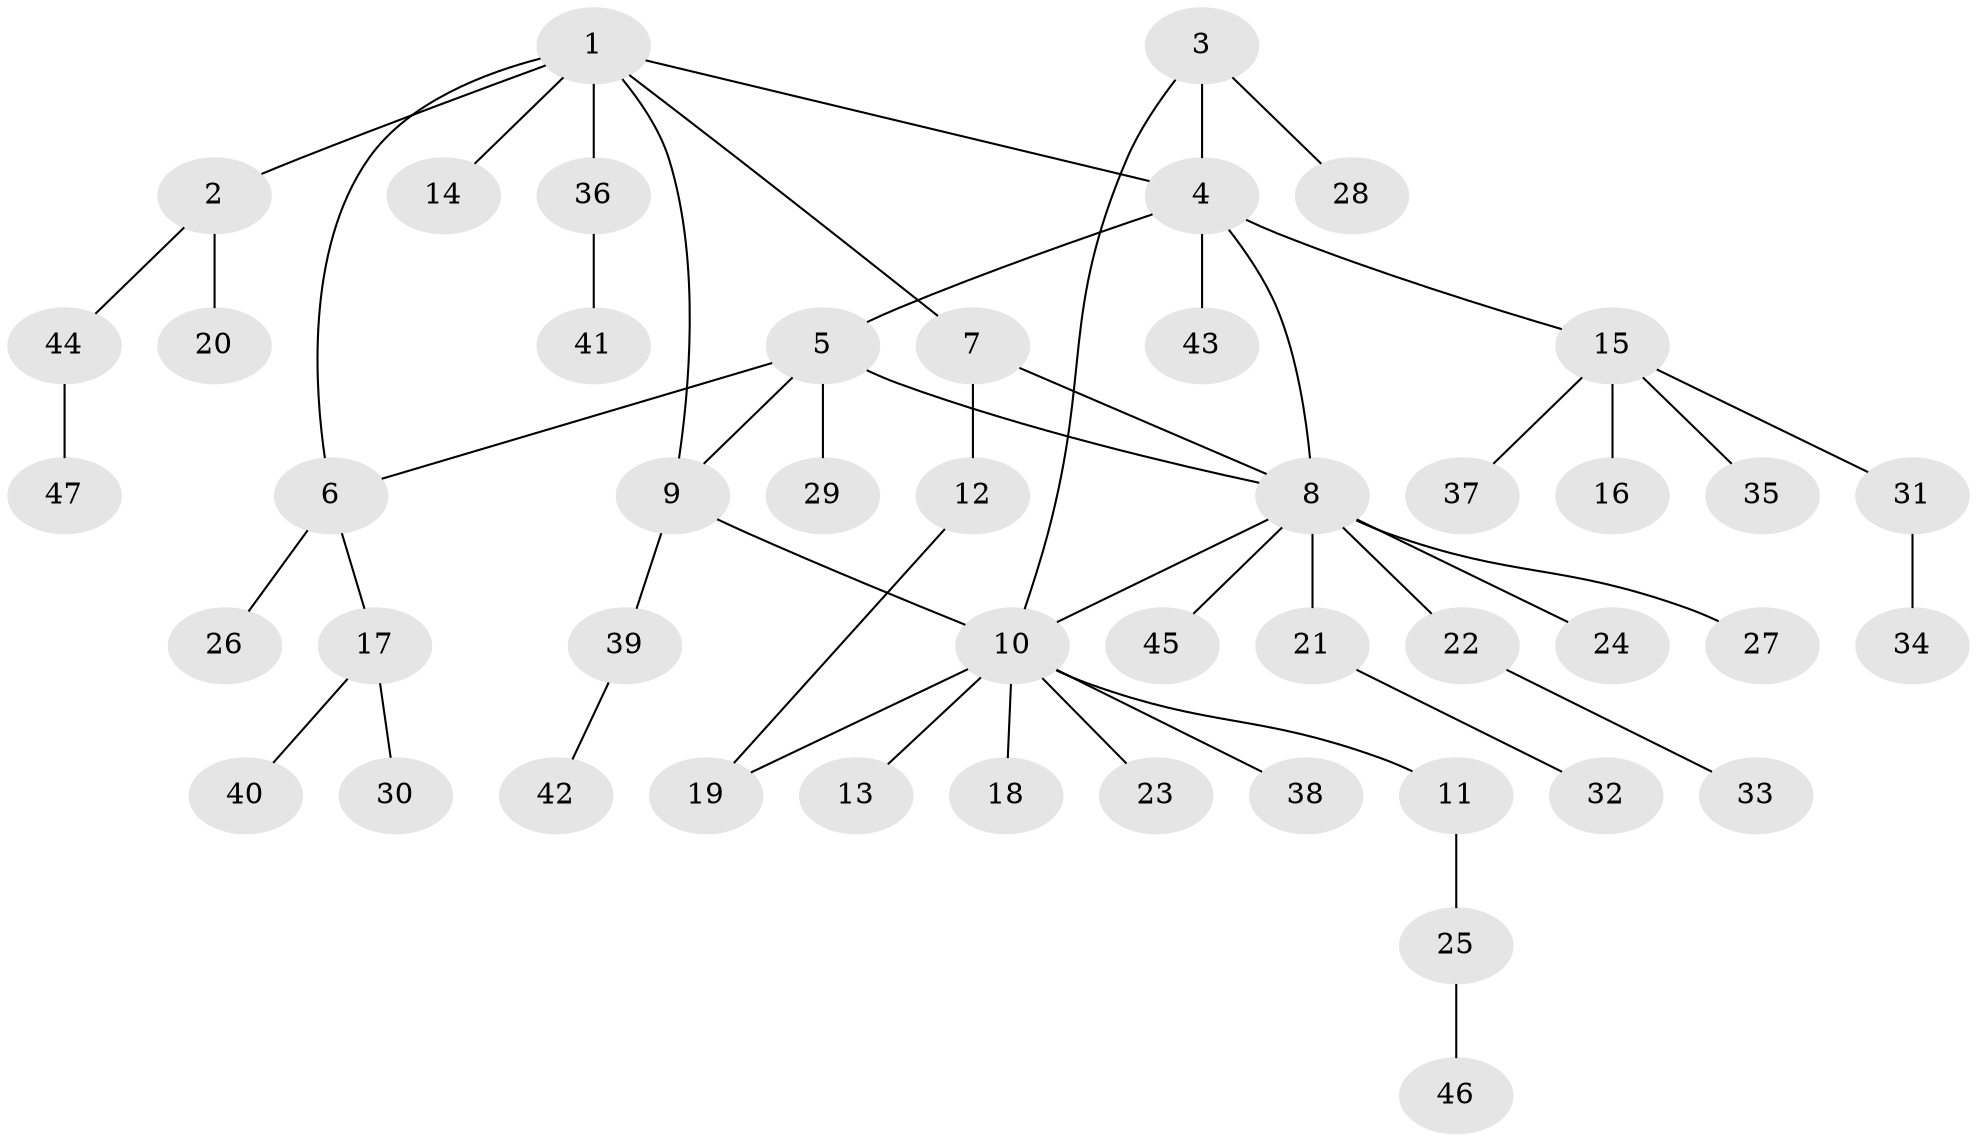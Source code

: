 // coarse degree distribution, {7: 0.03571428571428571, 3: 0.10714285714285714, 5: 0.03571428571428571, 9: 0.03571428571428571, 10: 0.03571428571428571, 1: 0.6428571428571429, 2: 0.10714285714285714}
// Generated by graph-tools (version 1.1) at 2025/19/03/04/25 18:19:47]
// undirected, 47 vertices, 53 edges
graph export_dot {
graph [start="1"]
  node [color=gray90,style=filled];
  1;
  2;
  3;
  4;
  5;
  6;
  7;
  8;
  9;
  10;
  11;
  12;
  13;
  14;
  15;
  16;
  17;
  18;
  19;
  20;
  21;
  22;
  23;
  24;
  25;
  26;
  27;
  28;
  29;
  30;
  31;
  32;
  33;
  34;
  35;
  36;
  37;
  38;
  39;
  40;
  41;
  42;
  43;
  44;
  45;
  46;
  47;
  1 -- 2;
  1 -- 4;
  1 -- 6;
  1 -- 7;
  1 -- 9;
  1 -- 14;
  1 -- 36;
  2 -- 20;
  2 -- 44;
  3 -- 4;
  3 -- 10;
  3 -- 28;
  4 -- 5;
  4 -- 8;
  4 -- 15;
  4 -- 43;
  5 -- 6;
  5 -- 8;
  5 -- 9;
  5 -- 29;
  6 -- 17;
  6 -- 26;
  7 -- 8;
  7 -- 12;
  8 -- 10;
  8 -- 21;
  8 -- 22;
  8 -- 24;
  8 -- 27;
  8 -- 45;
  9 -- 10;
  9 -- 39;
  10 -- 11;
  10 -- 13;
  10 -- 18;
  10 -- 19;
  10 -- 23;
  10 -- 38;
  11 -- 25;
  12 -- 19;
  15 -- 16;
  15 -- 31;
  15 -- 35;
  15 -- 37;
  17 -- 30;
  17 -- 40;
  21 -- 32;
  22 -- 33;
  25 -- 46;
  31 -- 34;
  36 -- 41;
  39 -- 42;
  44 -- 47;
}
